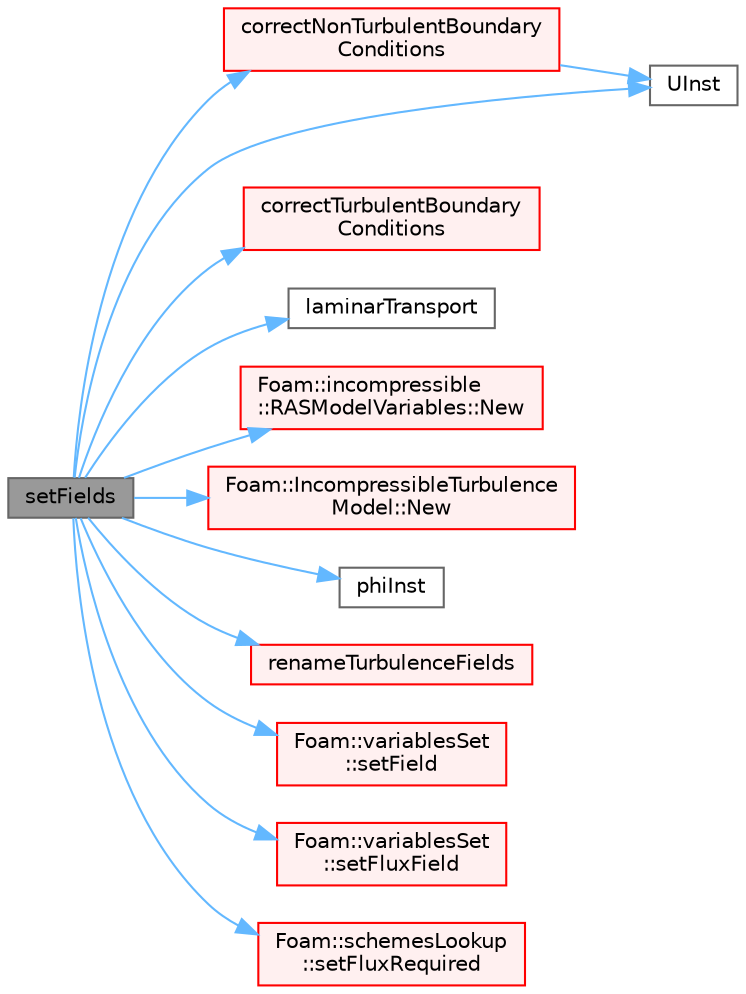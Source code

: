 digraph "setFields"
{
 // LATEX_PDF_SIZE
  bgcolor="transparent";
  edge [fontname=Helvetica,fontsize=10,labelfontname=Helvetica,labelfontsize=10];
  node [fontname=Helvetica,fontsize=10,shape=box,height=0.2,width=0.4];
  rankdir="LR";
  Node1 [id="Node000001",label="setFields",height=0.2,width=0.4,color="gray40", fillcolor="grey60", style="filled", fontcolor="black",tooltip=" "];
  Node1 -> Node2 [id="edge1_Node000001_Node000002",color="steelblue1",style="solid",tooltip=" "];
  Node2 [id="Node000002",label="correctNonTurbulentBoundary\lConditions",height=0.2,width=0.4,color="red", fillcolor="#FFF0F0", style="filled",URL="$classFoam_1_1incompressibleVars.html#ab929496fb8e013cb5102b4e4ecb3644f",tooltip=" "];
  Node2 -> Node9 [id="edge2_Node000002_Node000009",color="steelblue1",style="solid",tooltip=" "];
  Node9 [id="Node000009",label="UInst",height=0.2,width=0.4,color="grey40", fillcolor="white", style="filled",URL="$classFoam_1_1incompressibleVars.html#a056556ad86dd2939c3427260ad64bfa3",tooltip=" "];
  Node1 -> Node10 [id="edge3_Node000001_Node000010",color="steelblue1",style="solid",tooltip=" "];
  Node10 [id="Node000010",label="correctTurbulentBoundary\lConditions",height=0.2,width=0.4,color="red", fillcolor="#FFF0F0", style="filled",URL="$classFoam_1_1incompressibleVars.html#a7ad3a265a6cedbdb2283b750b38572ad",tooltip=" "];
  Node1 -> Node11 [id="edge4_Node000001_Node000011",color="steelblue1",style="solid",tooltip=" "];
  Node11 [id="Node000011",label="laminarTransport",height=0.2,width=0.4,color="grey40", fillcolor="white", style="filled",URL="$classFoam_1_1incompressibleVars.html#a8a285ae4f4b7dfe9d96f2f52b691200c",tooltip=" "];
  Node1 -> Node12 [id="edge5_Node000001_Node000012",color="steelblue1",style="solid",tooltip=" "];
  Node12 [id="Node000012",label="Foam::incompressible\l::RASModelVariables::New",height=0.2,width=0.4,color="red", fillcolor="#FFF0F0", style="filled",URL="$classFoam_1_1incompressible_1_1RASModelVariables.html#a11cbb94eec65e999d023089f0da49943",tooltip=" "];
  Node1 -> Node16 [id="edge6_Node000001_Node000016",color="steelblue1",style="solid",tooltip=" "];
  Node16 [id="Node000016",label="Foam::IncompressibleTurbulence\lModel::New",height=0.2,width=0.4,color="red", fillcolor="#FFF0F0", style="filled",URL="$classFoam_1_1IncompressibleTurbulenceModel.html#ad3a42e1684286cf1f425f2d5ba7655ff",tooltip=" "];
  Node1 -> Node21 [id="edge7_Node000001_Node000021",color="steelblue1",style="solid",tooltip=" "];
  Node21 [id="Node000021",label="phiInst",height=0.2,width=0.4,color="grey40", fillcolor="white", style="filled",URL="$classFoam_1_1incompressibleVars.html#a564b6ec60a9e294cbdb94d597745816a",tooltip=" "];
  Node1 -> Node22 [id="edge8_Node000001_Node000022",color="steelblue1",style="solid",tooltip=" "];
  Node22 [id="Node000022",label="renameTurbulenceFields",height=0.2,width=0.4,color="red", fillcolor="#FFF0F0", style="filled",URL="$classFoam_1_1incompressibleVars.html#aa3559ea139ba779edfe57b28eb454bda",tooltip=" "];
  Node1 -> Node29 [id="edge9_Node000001_Node000029",color="steelblue1",style="solid",tooltip=" "];
  Node29 [id="Node000029",label="Foam::variablesSet\l::setField",height=0.2,width=0.4,color="red", fillcolor="#FFF0F0", style="filled",URL="$classFoam_1_1variablesSet.html#a4082bfb4eccb906362788998b0c036bf",tooltip=" "];
  Node1 -> Node31 [id="edge10_Node000001_Node000031",color="steelblue1",style="solid",tooltip=" "];
  Node31 [id="Node000031",label="Foam::variablesSet\l::setFluxField",height=0.2,width=0.4,color="red", fillcolor="#FFF0F0", style="filled",URL="$classFoam_1_1variablesSet.html#ae40c856a6b446ad5b57c045d13b1de9c",tooltip=" "];
  Node1 -> Node34 [id="edge11_Node000001_Node000034",color="steelblue1",style="solid",tooltip=" "];
  Node34 [id="Node000034",label="Foam::schemesLookup\l::setFluxRequired",height=0.2,width=0.4,color="red", fillcolor="#FFF0F0", style="filled",URL="$classFoam_1_1schemesLookup.html#a1fe8ee3a891a76f4915170aae8e1a05e",tooltip=" "];
  Node1 -> Node9 [id="edge12_Node000001_Node000009",color="steelblue1",style="solid",tooltip=" "];
}
